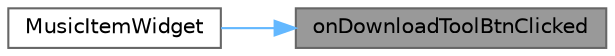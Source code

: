 digraph "onDownloadToolBtnClicked"
{
 // LATEX_PDF_SIZE
  bgcolor="transparent";
  edge [fontname=Helvetica,fontsize=10,labelfontname=Helvetica,labelfontsize=10];
  node [fontname=Helvetica,fontsize=10,shape=box,height=0.2,width=0.4];
  rankdir="RL";
  Node1 [id="Node000001",label="onDownloadToolBtnClicked",height=0.2,width=0.4,color="gray40", fillcolor="grey60", style="filled", fontcolor="black",tooltip="下载按钮点击处理"];
  Node1 -> Node2 [id="edge1_Node000001_Node000002",dir="back",color="steelblue1",style="solid",tooltip=" "];
  Node2 [id="Node000002",label="MusicItemWidget",height=0.2,width=0.4,color="grey40", fillcolor="white", style="filled",URL="$class_music_item_widget.html#a25d0faf4d08a1a383154e48f122db1dd",tooltip="构造函数，初始化音乐条目控件"];
}
